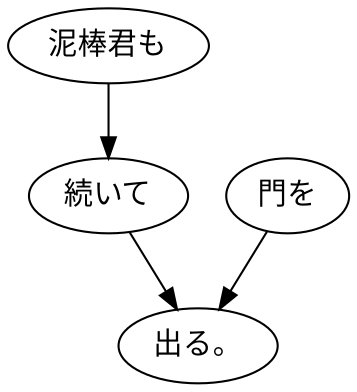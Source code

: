 digraph graph6245 {
	node0 [label="泥棒君も"];
	node1 [label="続いて"];
	node2 [label="門を"];
	node3 [label="出る。"];
	node0 -> node1;
	node1 -> node3;
	node2 -> node3;
}
